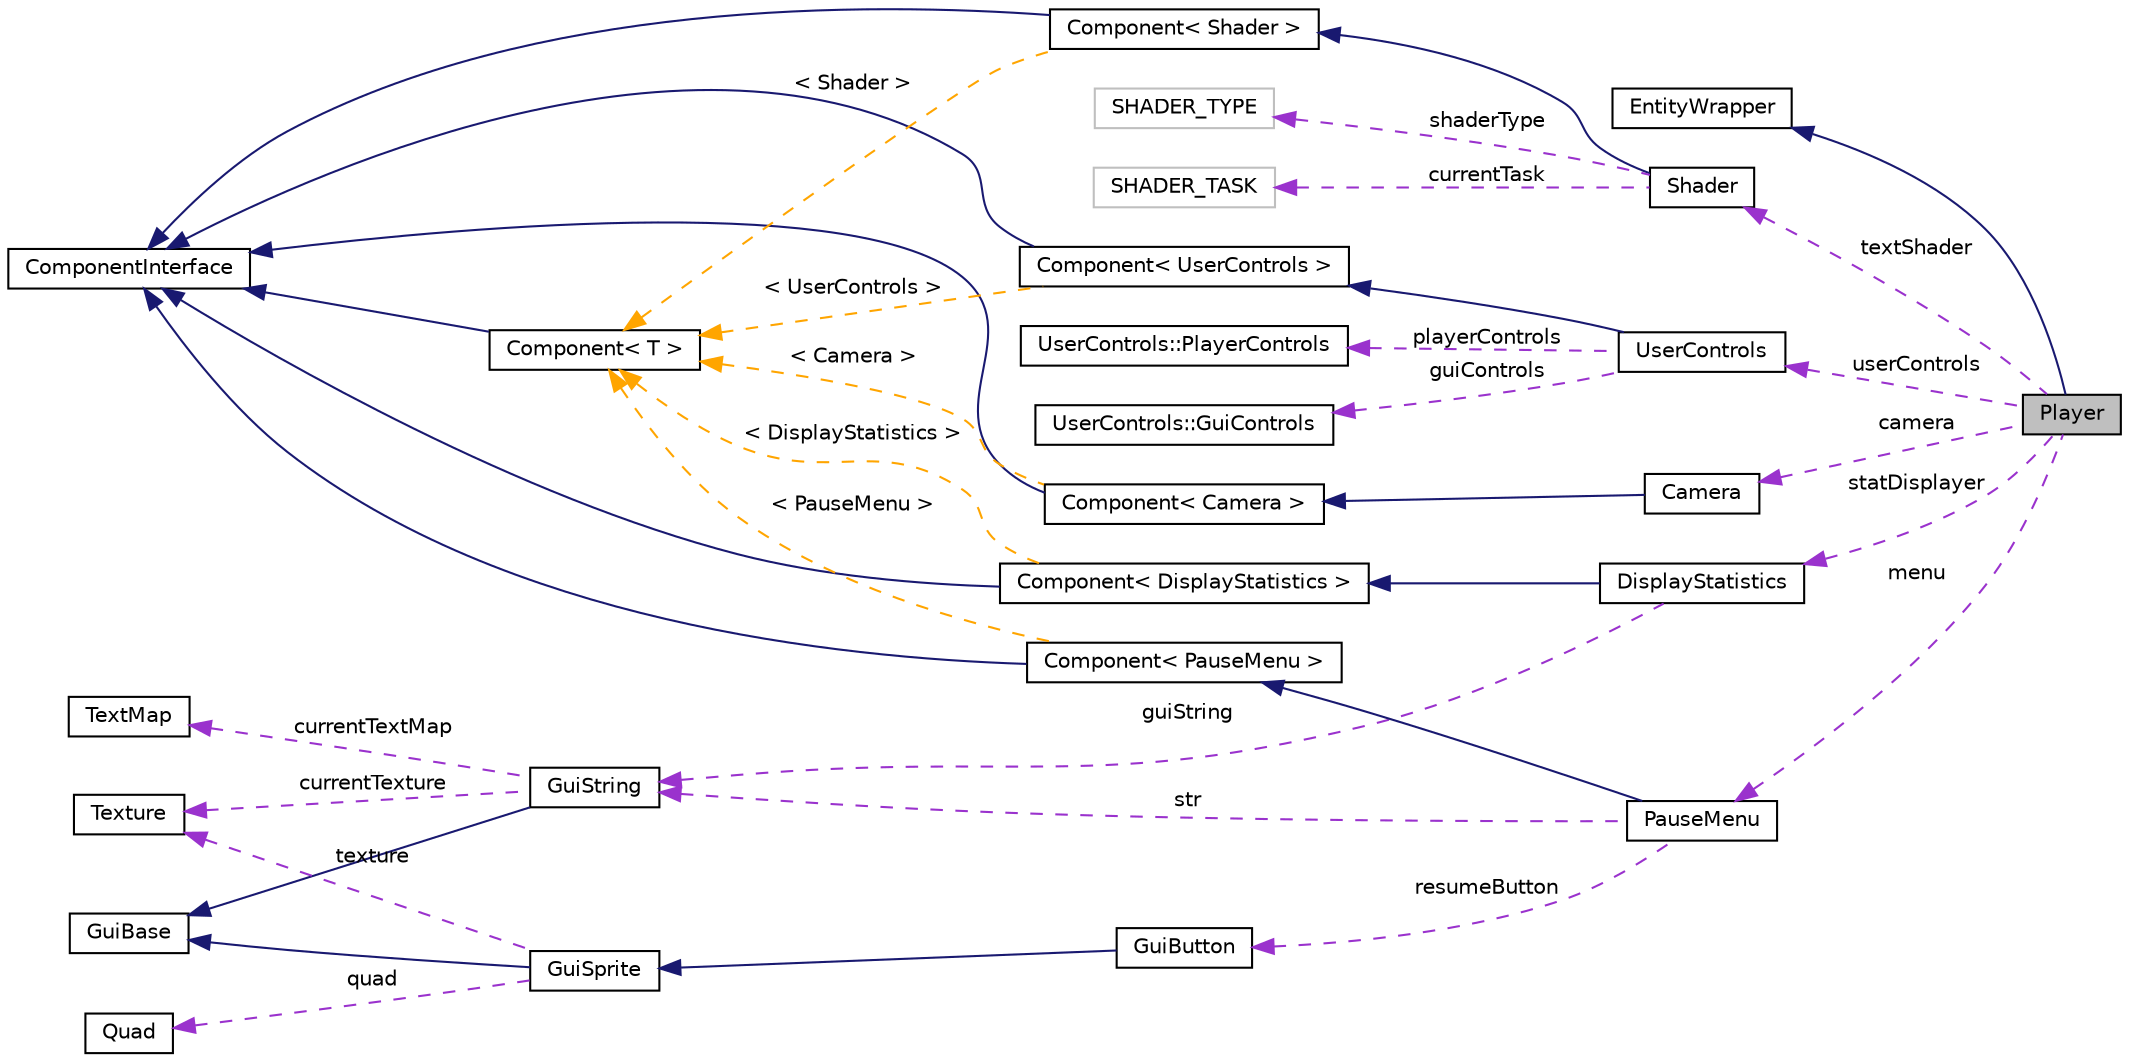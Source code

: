 digraph "Player"
{
 // INTERACTIVE_SVG=YES
 // LATEX_PDF_SIZE
  edge [fontname="Helvetica",fontsize="10",labelfontname="Helvetica",labelfontsize="10"];
  node [fontname="Helvetica",fontsize="10",shape=record];
  rankdir="LR";
  Node1 [label="Player",height=0.2,width=0.4,color="black", fillcolor="grey75", style="filled", fontcolor="black",tooltip=" "];
  Node2 -> Node1 [dir="back",color="midnightblue",fontsize="10",style="solid",fontname="Helvetica"];
  Node2 [label="EntityWrapper",height=0.2,width=0.4,color="black", fillcolor="white", style="filled",URL="$d3/d43/class_entity_wrapper.html",tooltip=" "];
  Node3 -> Node1 [dir="back",color="darkorchid3",fontsize="10",style="dashed",label=" textShader" ,fontname="Helvetica"];
  Node3 [label="Shader",height=0.2,width=0.4,color="black", fillcolor="white", style="filled",URL="$d1/d51/class_shader.html",tooltip=" "];
  Node4 -> Node3 [dir="back",color="midnightblue",fontsize="10",style="solid",fontname="Helvetica"];
  Node4 [label="Component\< Shader \>",height=0.2,width=0.4,color="black", fillcolor="white", style="filled",URL="$d2/d00/class_component.html",tooltip=" "];
  Node5 -> Node4 [dir="back",color="midnightblue",fontsize="10",style="solid",fontname="Helvetica"];
  Node5 [label="ComponentInterface",height=0.2,width=0.4,color="black", fillcolor="white", style="filled",URL="$d5/d79/class_component_interface.html",tooltip=" "];
  Node6 -> Node4 [dir="back",color="orange",fontsize="10",style="dashed",label=" \< Shader \>" ,fontname="Helvetica"];
  Node6 [label="Component\< T \>",height=0.2,width=0.4,color="black", fillcolor="white", style="filled",URL="$d2/d00/class_component.html",tooltip=" "];
  Node5 -> Node6 [dir="back",color="midnightblue",fontsize="10",style="solid",fontname="Helvetica"];
  Node7 -> Node3 [dir="back",color="darkorchid3",fontsize="10",style="dashed",label=" shaderType" ,fontname="Helvetica"];
  Node7 [label="SHADER_TYPE",height=0.2,width=0.4,color="grey75", fillcolor="white", style="filled",tooltip=" "];
  Node8 -> Node3 [dir="back",color="darkorchid3",fontsize="10",style="dashed",label=" currentTask" ,fontname="Helvetica"];
  Node8 [label="SHADER_TASK",height=0.2,width=0.4,color="grey75", fillcolor="white", style="filled",tooltip=" "];
  Node9 -> Node1 [dir="back",color="darkorchid3",fontsize="10",style="dashed",label=" userControls" ,fontname="Helvetica"];
  Node9 [label="UserControls",height=0.2,width=0.4,color="black", fillcolor="white", style="filled",URL="$d9/dd8/class_user_controls.html",tooltip=" "];
  Node10 -> Node9 [dir="back",color="midnightblue",fontsize="10",style="solid",fontname="Helvetica"];
  Node10 [label="Component\< UserControls \>",height=0.2,width=0.4,color="black", fillcolor="white", style="filled",URL="$d2/d00/class_component.html",tooltip=" "];
  Node5 -> Node10 [dir="back",color="midnightblue",fontsize="10",style="solid",fontname="Helvetica"];
  Node6 -> Node10 [dir="back",color="orange",fontsize="10",style="dashed",label=" \< UserControls \>" ,fontname="Helvetica"];
  Node11 -> Node9 [dir="back",color="darkorchid3",fontsize="10",style="dashed",label=" playerControls" ,fontname="Helvetica"];
  Node11 [label="UserControls::PlayerControls",height=0.2,width=0.4,color="black", fillcolor="white", style="filled",URL="$d7/d9f/struct_user_controls_1_1_player_controls.html",tooltip=" "];
  Node12 -> Node9 [dir="back",color="darkorchid3",fontsize="10",style="dashed",label=" guiControls" ,fontname="Helvetica"];
  Node12 [label="UserControls::GuiControls",height=0.2,width=0.4,color="black", fillcolor="white", style="filled",URL="$d9/d06/struct_user_controls_1_1_gui_controls.html",tooltip=" "];
  Node13 -> Node1 [dir="back",color="darkorchid3",fontsize="10",style="dashed",label=" camera" ,fontname="Helvetica"];
  Node13 [label="Camera",height=0.2,width=0.4,color="black", fillcolor="white", style="filled",URL="$da/dbb/class_camera.html",tooltip=" "];
  Node14 -> Node13 [dir="back",color="midnightblue",fontsize="10",style="solid",fontname="Helvetica"];
  Node14 [label="Component\< Camera \>",height=0.2,width=0.4,color="black", fillcolor="white", style="filled",URL="$d2/d00/class_component.html",tooltip=" "];
  Node5 -> Node14 [dir="back",color="midnightblue",fontsize="10",style="solid",fontname="Helvetica"];
  Node6 -> Node14 [dir="back",color="orange",fontsize="10",style="dashed",label=" \< Camera \>" ,fontname="Helvetica"];
  Node15 -> Node1 [dir="back",color="darkorchid3",fontsize="10",style="dashed",label=" statDisplayer" ,fontname="Helvetica"];
  Node15 [label="DisplayStatistics",height=0.2,width=0.4,color="black", fillcolor="white", style="filled",URL="$dc/d84/class_display_statistics.html",tooltip=" "];
  Node16 -> Node15 [dir="back",color="midnightblue",fontsize="10",style="solid",fontname="Helvetica"];
  Node16 [label="Component\< DisplayStatistics \>",height=0.2,width=0.4,color="black", fillcolor="white", style="filled",URL="$d2/d00/class_component.html",tooltip=" "];
  Node5 -> Node16 [dir="back",color="midnightblue",fontsize="10",style="solid",fontname="Helvetica"];
  Node6 -> Node16 [dir="back",color="orange",fontsize="10",style="dashed",label=" \< DisplayStatistics \>" ,fontname="Helvetica"];
  Node17 -> Node15 [dir="back",color="darkorchid3",fontsize="10",style="dashed",label=" guiString" ,fontname="Helvetica"];
  Node17 [label="GuiString",height=0.2,width=0.4,color="black", fillcolor="white", style="filled",URL="$dd/df5/class_gui_string.html",tooltip=" "];
  Node18 -> Node17 [dir="back",color="midnightblue",fontsize="10",style="solid",fontname="Helvetica"];
  Node18 [label="GuiBase",height=0.2,width=0.4,color="black", fillcolor="white", style="filled",URL="$d1/d39/class_gui_base.html",tooltip=" "];
  Node19 -> Node17 [dir="back",color="darkorchid3",fontsize="10",style="dashed",label=" currentTexture" ,fontname="Helvetica"];
  Node19 [label="Texture",height=0.2,width=0.4,color="black", fillcolor="white", style="filled",URL="$d2/d7f/class_texture.html",tooltip=" "];
  Node20 -> Node17 [dir="back",color="darkorchid3",fontsize="10",style="dashed",label=" currentTextMap" ,fontname="Helvetica"];
  Node20 [label="TextMap",height=0.2,width=0.4,color="black", fillcolor="white", style="filled",URL="$db/d74/class_text_map.html",tooltip=" "];
  Node21 -> Node1 [dir="back",color="darkorchid3",fontsize="10",style="dashed",label=" menu" ,fontname="Helvetica"];
  Node21 [label="PauseMenu",height=0.2,width=0.4,color="black", fillcolor="white", style="filled",URL="$d4/de5/class_pause_menu.html",tooltip=" "];
  Node22 -> Node21 [dir="back",color="midnightblue",fontsize="10",style="solid",fontname="Helvetica"];
  Node22 [label="Component\< PauseMenu \>",height=0.2,width=0.4,color="black", fillcolor="white", style="filled",URL="$d2/d00/class_component.html",tooltip=" "];
  Node5 -> Node22 [dir="back",color="midnightblue",fontsize="10",style="solid",fontname="Helvetica"];
  Node6 -> Node22 [dir="back",color="orange",fontsize="10",style="dashed",label=" \< PauseMenu \>" ,fontname="Helvetica"];
  Node23 -> Node21 [dir="back",color="darkorchid3",fontsize="10",style="dashed",label=" resumeButton" ,fontname="Helvetica"];
  Node23 [label="GuiButton",height=0.2,width=0.4,color="black", fillcolor="white", style="filled",URL="$d6/d17/class_gui_button.html",tooltip=" "];
  Node24 -> Node23 [dir="back",color="midnightblue",fontsize="10",style="solid",fontname="Helvetica"];
  Node24 [label="GuiSprite",height=0.2,width=0.4,color="black", fillcolor="white", style="filled",URL="$d1/db9/class_gui_sprite.html",tooltip=" "];
  Node18 -> Node24 [dir="back",color="midnightblue",fontsize="10",style="solid",fontname="Helvetica"];
  Node25 -> Node24 [dir="back",color="darkorchid3",fontsize="10",style="dashed",label=" quad" ,fontname="Helvetica"];
  Node25 [label="Quad",height=0.2,width=0.4,color="black", fillcolor="white", style="filled",URL="$d3/df8/class_quad.html",tooltip=" "];
  Node19 -> Node24 [dir="back",color="darkorchid3",fontsize="10",style="dashed",label=" texture" ,fontname="Helvetica"];
  Node17 -> Node21 [dir="back",color="darkorchid3",fontsize="10",style="dashed",label=" str" ,fontname="Helvetica"];
}
